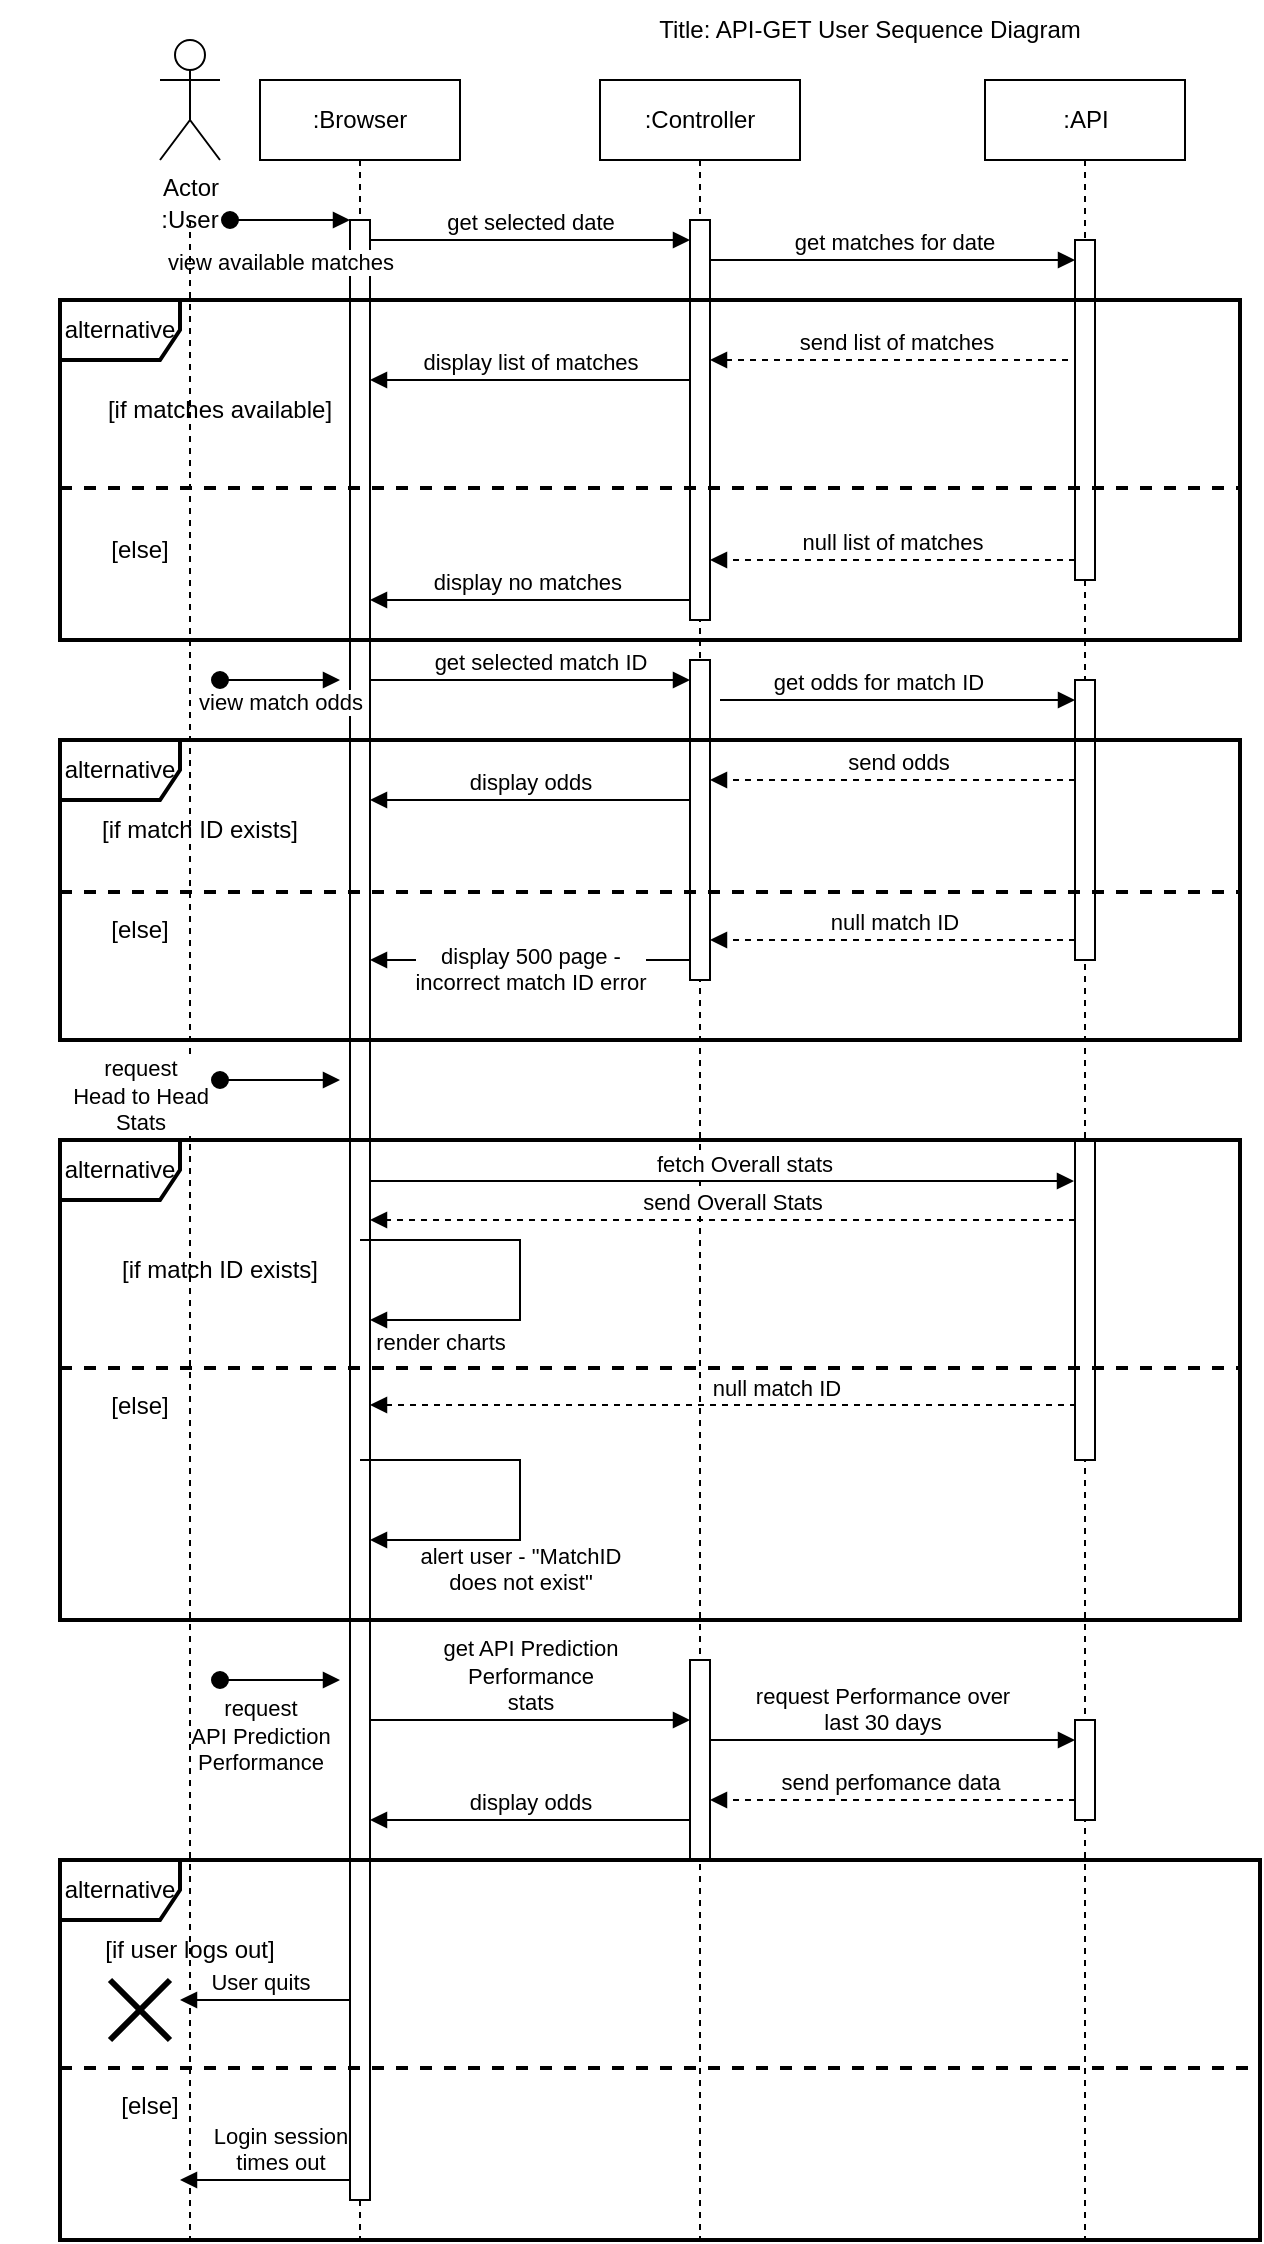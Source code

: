 <mxfile version="22.1.4" type="device">
  <diagram name="Page-1" id="2YBvvXClWsGukQMizWep">
    <mxGraphModel dx="2736" dy="850" grid="1" gridSize="10" guides="1" tooltips="1" connect="1" arrows="1" fold="1" page="1" pageScale="1" pageWidth="850" pageHeight="1100" math="0" shadow="0">
      <root>
        <mxCell id="0" />
        <mxCell id="1" parent="0" />
        <mxCell id="aM9ryv3xv72pqoxQDRHE-1" value=":Browser" style="shape=umlLifeline;perimeter=lifelinePerimeter;whiteSpace=wrap;html=1;container=0;dropTarget=0;collapsible=0;recursiveResize=0;outlineConnect=0;portConstraint=eastwest;newEdgeStyle={&quot;edgeStyle&quot;:&quot;elbowEdgeStyle&quot;,&quot;elbow&quot;:&quot;vertical&quot;,&quot;curved&quot;:0,&quot;rounded&quot;:0};" parent="1" vertex="1">
          <mxGeometry x="120" y="40" width="100" height="1080" as="geometry" />
        </mxCell>
        <mxCell id="aM9ryv3xv72pqoxQDRHE-2" value="" style="html=1;points=[];perimeter=orthogonalPerimeter;outlineConnect=0;targetShapes=umlLifeline;portConstraint=eastwest;newEdgeStyle={&quot;edgeStyle&quot;:&quot;elbowEdgeStyle&quot;,&quot;elbow&quot;:&quot;vertical&quot;,&quot;curved&quot;:0,&quot;rounded&quot;:0};" parent="aM9ryv3xv72pqoxQDRHE-1" vertex="1">
          <mxGeometry x="45" y="70" width="10" height="990" as="geometry" />
        </mxCell>
        <mxCell id="aM9ryv3xv72pqoxQDRHE-3" value="view available matches" style="html=1;verticalAlign=bottom;startArrow=oval;endArrow=block;startSize=8;edgeStyle=elbowEdgeStyle;elbow=vertical;curved=0;rounded=0;" parent="aM9ryv3xv72pqoxQDRHE-1" target="aM9ryv3xv72pqoxQDRHE-2" edge="1">
          <mxGeometry x="-0.167" y="-30" relative="1" as="geometry">
            <mxPoint x="-15" y="70" as="sourcePoint" />
            <mxPoint as="offset" />
          </mxGeometry>
        </mxCell>
        <mxCell id="aM9ryv3xv72pqoxQDRHE-5" value=":Controller" style="shape=umlLifeline;perimeter=lifelinePerimeter;whiteSpace=wrap;html=1;container=0;dropTarget=0;collapsible=0;recursiveResize=0;outlineConnect=0;portConstraint=eastwest;newEdgeStyle={&quot;edgeStyle&quot;:&quot;elbowEdgeStyle&quot;,&quot;elbow&quot;:&quot;vertical&quot;,&quot;curved&quot;:0,&quot;rounded&quot;:0};" parent="1" vertex="1">
          <mxGeometry x="290" y="40" width="100" height="1080" as="geometry" />
        </mxCell>
        <mxCell id="aM9ryv3xv72pqoxQDRHE-6" value="" style="html=1;points=[];perimeter=orthogonalPerimeter;outlineConnect=0;targetShapes=umlLifeline;portConstraint=eastwest;newEdgeStyle={&quot;edgeStyle&quot;:&quot;elbowEdgeStyle&quot;,&quot;elbow&quot;:&quot;vertical&quot;,&quot;curved&quot;:0,&quot;rounded&quot;:0};" parent="aM9ryv3xv72pqoxQDRHE-5" vertex="1">
          <mxGeometry x="45" y="70" width="10" height="200" as="geometry" />
        </mxCell>
        <mxCell id="OrdF2m3c7d5b41ScSv7x-12" value="" style="html=1;points=[];perimeter=orthogonalPerimeter;outlineConnect=0;targetShapes=umlLifeline;portConstraint=eastwest;newEdgeStyle={&quot;edgeStyle&quot;:&quot;elbowEdgeStyle&quot;,&quot;elbow&quot;:&quot;vertical&quot;,&quot;curved&quot;:0,&quot;rounded&quot;:0};" parent="aM9ryv3xv72pqoxQDRHE-5" vertex="1">
          <mxGeometry x="45" y="290" width="10" height="160" as="geometry" />
        </mxCell>
        <mxCell id="yX1dIPfe7l1RbMfc23V1-14" value="" style="html=1;points=[];perimeter=orthogonalPerimeter;outlineConnect=0;targetShapes=umlLifeline;portConstraint=eastwest;newEdgeStyle={&quot;edgeStyle&quot;:&quot;elbowEdgeStyle&quot;,&quot;elbow&quot;:&quot;vertical&quot;,&quot;curved&quot;:0,&quot;rounded&quot;:0};" parent="aM9ryv3xv72pqoxQDRHE-5" vertex="1">
          <mxGeometry x="45" y="790" width="10" height="100" as="geometry" />
        </mxCell>
        <mxCell id="aM9ryv3xv72pqoxQDRHE-7" value="get selected date" style="html=1;verticalAlign=bottom;endArrow=block;edgeStyle=elbowEdgeStyle;elbow=vertical;curved=0;rounded=0;" parent="1" source="aM9ryv3xv72pqoxQDRHE-2" target="aM9ryv3xv72pqoxQDRHE-6" edge="1">
          <mxGeometry relative="1" as="geometry">
            <mxPoint x="275" y="130" as="sourcePoint" />
            <Array as="points">
              <mxPoint x="260" y="120" />
            </Array>
            <mxPoint as="offset" />
          </mxGeometry>
        </mxCell>
        <mxCell id="aM9ryv3xv72pqoxQDRHE-9" value="display list of matches" style="html=1;verticalAlign=bottom;endArrow=block;edgeStyle=elbowEdgeStyle;elbow=vertical;curved=0;rounded=0;" parent="1" source="aM9ryv3xv72pqoxQDRHE-6" target="aM9ryv3xv72pqoxQDRHE-2" edge="1">
          <mxGeometry x="0.006" relative="1" as="geometry">
            <mxPoint x="330" y="190" as="sourcePoint" />
            <Array as="points">
              <mxPoint x="265" y="190" />
            </Array>
            <mxPoint x="180" y="190" as="targetPoint" />
            <mxPoint as="offset" />
          </mxGeometry>
        </mxCell>
        <mxCell id="u4AYVyYZ_51hJGVdpb2y-1" value="Title: API-GET User Sequence Diagram" style="text;html=1;strokeColor=none;fillColor=none;align=center;verticalAlign=middle;whiteSpace=wrap;rounded=0;" parent="1" vertex="1">
          <mxGeometry x="305" width="240" height="30" as="geometry" />
        </mxCell>
        <mxCell id="u4AYVyYZ_51hJGVdpb2y-6" value="get matches for date" style="html=1;verticalAlign=bottom;endArrow=block;edgeStyle=elbowEdgeStyle;elbow=vertical;curved=0;rounded=0;" parent="1" source="aM9ryv3xv72pqoxQDRHE-6" target="u4AYVyYZ_51hJGVdpb2y-13" edge="1">
          <mxGeometry relative="1" as="geometry">
            <mxPoint x="350" y="130" as="sourcePoint" />
            <Array as="points">
              <mxPoint x="445" y="130" />
            </Array>
            <mxPoint x="530" y="130" as="targetPoint" />
          </mxGeometry>
        </mxCell>
        <mxCell id="u4AYVyYZ_51hJGVdpb2y-8" value="send list of matches" style="html=1;verticalAlign=bottom;endArrow=block;edgeStyle=elbowEdgeStyle;elbow=horizontal;curved=0;rounded=0;dashed=1;" parent="1" target="aM9ryv3xv72pqoxQDRHE-6" edge="1">
          <mxGeometry relative="1" as="geometry">
            <mxPoint x="530" y="180" as="sourcePoint" />
            <Array as="points">
              <mxPoint x="455" y="180" />
            </Array>
            <mxPoint x="350" y="180" as="targetPoint" />
          </mxGeometry>
        </mxCell>
        <mxCell id="u4AYVyYZ_51hJGVdpb2y-12" value=":API" style="shape=umlLifeline;perimeter=lifelinePerimeter;whiteSpace=wrap;html=1;container=0;dropTarget=0;collapsible=0;recursiveResize=0;outlineConnect=0;portConstraint=eastwest;newEdgeStyle={&quot;edgeStyle&quot;:&quot;elbowEdgeStyle&quot;,&quot;elbow&quot;:&quot;vertical&quot;,&quot;curved&quot;:0,&quot;rounded&quot;:0};" parent="1" vertex="1">
          <mxGeometry x="482.5" y="40" width="100" height="1080" as="geometry" />
        </mxCell>
        <mxCell id="u4AYVyYZ_51hJGVdpb2y-13" value="" style="html=1;points=[];perimeter=orthogonalPerimeter;outlineConnect=0;targetShapes=umlLifeline;portConstraint=eastwest;newEdgeStyle={&quot;edgeStyle&quot;:&quot;elbowEdgeStyle&quot;,&quot;elbow&quot;:&quot;vertical&quot;,&quot;curved&quot;:0,&quot;rounded&quot;:0};" parent="u4AYVyYZ_51hJGVdpb2y-12" vertex="1">
          <mxGeometry x="45" y="80" width="10" height="170" as="geometry" />
        </mxCell>
        <mxCell id="OrdF2m3c7d5b41ScSv7x-13" value="" style="html=1;points=[];perimeter=orthogonalPerimeter;outlineConnect=0;targetShapes=umlLifeline;portConstraint=eastwest;newEdgeStyle={&quot;edgeStyle&quot;:&quot;elbowEdgeStyle&quot;,&quot;elbow&quot;:&quot;vertical&quot;,&quot;curved&quot;:0,&quot;rounded&quot;:0};" parent="u4AYVyYZ_51hJGVdpb2y-12" vertex="1">
          <mxGeometry x="45" y="300" width="10" height="140" as="geometry" />
        </mxCell>
        <mxCell id="yX1dIPfe7l1RbMfc23V1-2" value="" style="html=1;points=[];perimeter=orthogonalPerimeter;outlineConnect=0;targetShapes=umlLifeline;portConstraint=eastwest;newEdgeStyle={&quot;edgeStyle&quot;:&quot;elbowEdgeStyle&quot;,&quot;elbow&quot;:&quot;vertical&quot;,&quot;curved&quot;:0,&quot;rounded&quot;:0};" parent="u4AYVyYZ_51hJGVdpb2y-12" vertex="1">
          <mxGeometry x="45" y="530" width="10" height="160" as="geometry" />
        </mxCell>
        <mxCell id="yX1dIPfe7l1RbMfc23V1-17" value="" style="html=1;points=[];perimeter=orthogonalPerimeter;outlineConnect=0;targetShapes=umlLifeline;portConstraint=eastwest;newEdgeStyle={&quot;edgeStyle&quot;:&quot;elbowEdgeStyle&quot;,&quot;elbow&quot;:&quot;vertical&quot;,&quot;curved&quot;:0,&quot;rounded&quot;:0};" parent="u4AYVyYZ_51hJGVdpb2y-12" vertex="1">
          <mxGeometry x="45" y="820" width="10" height="50" as="geometry" />
        </mxCell>
        <mxCell id="u4AYVyYZ_51hJGVdpb2y-18" value="Actor" style="shape=umlActor;verticalLabelPosition=bottom;verticalAlign=top;html=1;outlineConnect=0;" parent="1" vertex="1">
          <mxGeometry x="70" y="20" width="30" height="60" as="geometry" />
        </mxCell>
        <mxCell id="u4AYVyYZ_51hJGVdpb2y-23" value=":User" style="shape=umlLifeline;perimeter=lifelinePerimeter;whiteSpace=wrap;html=1;container=0;dropTarget=0;collapsible=0;recursiveResize=0;outlineConnect=0;portConstraint=eastwest;newEdgeStyle={&quot;edgeStyle&quot;:&quot;elbowEdgeStyle&quot;,&quot;elbow&quot;:&quot;vertical&quot;,&quot;curved&quot;:0,&quot;rounded&quot;:0};size=0;" parent="1" vertex="1">
          <mxGeometry x="35" y="110" width="100" height="1010" as="geometry" />
        </mxCell>
        <mxCell id="yX1dIPfe7l1RbMfc23V1-22" value="" style="shape=umlDestroy;whiteSpace=wrap;html=1;strokeWidth=3;targetShapes=umlLifeline;" parent="u4AYVyYZ_51hJGVdpb2y-23" vertex="1">
          <mxGeometry x="10" y="880" width="30" height="30" as="geometry" />
        </mxCell>
        <mxCell id="OrdF2m3c7d5b41ScSv7x-3" value="alternative" style="shape=umlFrame;whiteSpace=wrap;html=1;pointerEvents=0;gradientColor=none;strokeWidth=2;" parent="1" vertex="1">
          <mxGeometry x="20" y="150" width="590" height="170" as="geometry" />
        </mxCell>
        <mxCell id="OrdF2m3c7d5b41ScSv7x-5" value="" style="line;strokeWidth=2;fillColor=none;align=left;verticalAlign=middle;spacingTop=-1;spacingLeft=3;spacingRight=3;rotatable=0;labelPosition=right;points=[];portConstraint=eastwest;strokeColor=inherit;dashed=1;" parent="1" vertex="1">
          <mxGeometry x="20" y="240" width="590" height="8" as="geometry" />
        </mxCell>
        <mxCell id="OrdF2m3c7d5b41ScSv7x-6" value="[if matches available]" style="text;html=1;strokeColor=none;fillColor=none;align=center;verticalAlign=middle;whiteSpace=wrap;rounded=0;" parent="1" vertex="1">
          <mxGeometry x="30" y="190" width="140" height="30" as="geometry" />
        </mxCell>
        <mxCell id="OrdF2m3c7d5b41ScSv7x-7" value="[else]" style="text;html=1;strokeColor=none;fillColor=none;align=center;verticalAlign=middle;whiteSpace=wrap;rounded=0;" parent="1" vertex="1">
          <mxGeometry x="-10" y="260" width="140" height="30" as="geometry" />
        </mxCell>
        <mxCell id="OrdF2m3c7d5b41ScSv7x-8" value="null list of matches" style="html=1;verticalAlign=bottom;endArrow=block;edgeStyle=elbowEdgeStyle;elbow=horizontal;curved=0;rounded=0;dashed=1;" parent="1" edge="1">
          <mxGeometry relative="1" as="geometry">
            <mxPoint x="527.5" y="280" as="sourcePoint" />
            <Array as="points">
              <mxPoint x="460" y="280" />
            </Array>
            <mxPoint x="345" y="280" as="targetPoint" />
          </mxGeometry>
        </mxCell>
        <mxCell id="OrdF2m3c7d5b41ScSv7x-9" value="display no matches&amp;nbsp;" style="html=1;verticalAlign=bottom;endArrow=block;edgeStyle=elbowEdgeStyle;elbow=vertical;curved=0;rounded=0;" parent="1" source="aM9ryv3xv72pqoxQDRHE-6" target="aM9ryv3xv72pqoxQDRHE-2" edge="1">
          <mxGeometry x="0.006" relative="1" as="geometry">
            <mxPoint x="330" y="300" as="sourcePoint" />
            <Array as="points">
              <mxPoint x="265" y="300" />
            </Array>
            <mxPoint x="180" y="300" as="targetPoint" />
            <mxPoint as="offset" />
          </mxGeometry>
        </mxCell>
        <mxCell id="OrdF2m3c7d5b41ScSv7x-10" value="view match odds" style="html=1;verticalAlign=bottom;startArrow=oval;endArrow=block;startSize=8;edgeStyle=elbowEdgeStyle;elbow=vertical;curved=0;rounded=0;" parent="1" edge="1">
          <mxGeometry y="-20" relative="1" as="geometry">
            <mxPoint x="100" y="340" as="sourcePoint" />
            <mxPoint x="160" y="340" as="targetPoint" />
            <mxPoint as="offset" />
          </mxGeometry>
        </mxCell>
        <mxCell id="OrdF2m3c7d5b41ScSv7x-14" value="get odds for match ID" style="html=1;verticalAlign=bottom;endArrow=block;edgeStyle=elbowEdgeStyle;elbow=vertical;curved=0;rounded=0;" parent="1" target="OrdF2m3c7d5b41ScSv7x-13" edge="1">
          <mxGeometry x="0.003" relative="1" as="geometry">
            <mxPoint x="370" y="350" as="sourcePoint" />
            <Array as="points">
              <mxPoint x="350" y="350" />
            </Array>
            <mxPoint x="517" y="349.5" as="targetPoint" />
            <mxPoint as="offset" />
          </mxGeometry>
        </mxCell>
        <mxCell id="OrdF2m3c7d5b41ScSv7x-15" value="send odds" style="html=1;verticalAlign=bottom;endArrow=block;edgeStyle=elbowEdgeStyle;elbow=vertical;curved=0;rounded=0;dashed=1;" parent="1" source="OrdF2m3c7d5b41ScSv7x-13" target="OrdF2m3c7d5b41ScSv7x-12" edge="1">
          <mxGeometry x="-0.027" relative="1" as="geometry">
            <mxPoint x="520" y="390" as="sourcePoint" />
            <Array as="points">
              <mxPoint x="460" y="390" />
            </Array>
            <mxPoint x="350" y="390" as="targetPoint" />
            <mxPoint as="offset" />
          </mxGeometry>
        </mxCell>
        <mxCell id="OrdF2m3c7d5b41ScSv7x-17" value="display 500 page - &lt;br&gt;incorrect match ID error" style="html=1;verticalAlign=bottom;endArrow=block;edgeStyle=elbowEdgeStyle;elbow=vertical;curved=0;rounded=0;" parent="1" source="OrdF2m3c7d5b41ScSv7x-12" target="aM9ryv3xv72pqoxQDRHE-2" edge="1">
          <mxGeometry y="20" relative="1" as="geometry">
            <mxPoint x="330" y="480" as="sourcePoint" />
            <Array as="points">
              <mxPoint x="260" y="480" />
            </Array>
            <mxPoint x="180" y="480" as="targetPoint" />
            <mxPoint as="offset" />
          </mxGeometry>
        </mxCell>
        <mxCell id="OrdF2m3c7d5b41ScSv7x-18" value="null match ID" style="html=1;verticalAlign=bottom;endArrow=block;edgeStyle=elbowEdgeStyle;elbow=horizontal;curved=0;rounded=0;dashed=1;" parent="1" source="OrdF2m3c7d5b41ScSv7x-13" target="OrdF2m3c7d5b41ScSv7x-12" edge="1">
          <mxGeometry x="-0.003" relative="1" as="geometry">
            <mxPoint x="516.5" y="470" as="sourcePoint" />
            <Array as="points">
              <mxPoint x="449" y="470" />
            </Array>
            <mxPoint x="350" y="470" as="targetPoint" />
            <mxPoint as="offset" />
          </mxGeometry>
        </mxCell>
        <mxCell id="OrdF2m3c7d5b41ScSv7x-19" value="alternative" style="shape=umlFrame;whiteSpace=wrap;html=1;pointerEvents=0;gradientColor=none;strokeWidth=2;" parent="1" vertex="1">
          <mxGeometry x="20" y="370" width="590" height="150" as="geometry" />
        </mxCell>
        <mxCell id="OrdF2m3c7d5b41ScSv7x-20" value="[if match ID exists]" style="text;html=1;strokeColor=none;fillColor=none;align=center;verticalAlign=middle;whiteSpace=wrap;rounded=0;" parent="1" vertex="1">
          <mxGeometry x="20" y="400" width="140" height="30" as="geometry" />
        </mxCell>
        <mxCell id="OrdF2m3c7d5b41ScSv7x-21" value="[else]" style="text;html=1;strokeColor=none;fillColor=none;align=center;verticalAlign=middle;whiteSpace=wrap;rounded=0;" parent="1" vertex="1">
          <mxGeometry x="-10" y="450" width="140" height="30" as="geometry" />
        </mxCell>
        <mxCell id="OrdF2m3c7d5b41ScSv7x-22" value="" style="line;strokeWidth=2;fillColor=none;align=left;verticalAlign=middle;spacingTop=-1;spacingLeft=3;spacingRight=3;rotatable=0;labelPosition=right;points=[];portConstraint=eastwest;strokeColor=inherit;dashed=1;" parent="1" vertex="1">
          <mxGeometry x="20" y="442" width="590" height="8" as="geometry" />
        </mxCell>
        <mxCell id="OrdF2m3c7d5b41ScSv7x-23" value="display odds" style="html=1;verticalAlign=bottom;endArrow=block;edgeStyle=elbowEdgeStyle;elbow=vertical;curved=0;rounded=0;" parent="1" source="OrdF2m3c7d5b41ScSv7x-12" target="aM9ryv3xv72pqoxQDRHE-2" edge="1">
          <mxGeometry x="0.006" relative="1" as="geometry">
            <mxPoint x="310" y="400" as="sourcePoint" />
            <Array as="points">
              <mxPoint x="280" y="400" />
            </Array>
            <mxPoint x="180" y="400" as="targetPoint" />
            <mxPoint as="offset" />
          </mxGeometry>
        </mxCell>
        <mxCell id="OrdF2m3c7d5b41ScSv7x-24" value="get selected match ID" style="html=1;verticalAlign=bottom;endArrow=block;edgeStyle=elbowEdgeStyle;elbow=vertical;curved=0;rounded=0;" parent="1" source="aM9ryv3xv72pqoxQDRHE-2" target="OrdF2m3c7d5b41ScSv7x-12" edge="1">
          <mxGeometry x="0.062" relative="1" as="geometry">
            <mxPoint x="180" y="340" as="sourcePoint" />
            <Array as="points">
              <mxPoint x="255" y="340" />
            </Array>
            <mxPoint as="offset" />
            <mxPoint x="330" y="340" as="targetPoint" />
          </mxGeometry>
        </mxCell>
        <mxCell id="yX1dIPfe7l1RbMfc23V1-1" value="request&lt;br&gt;Head to Head&lt;br&gt;Stats" style="html=1;verticalAlign=bottom;startArrow=oval;endArrow=block;startSize=8;edgeStyle=elbowEdgeStyle;elbow=vertical;curved=0;rounded=0;" parent="1" edge="1">
          <mxGeometry x="-1" y="-50" relative="1" as="geometry">
            <mxPoint x="100" y="540" as="sourcePoint" />
            <mxPoint x="160" y="540" as="targetPoint" />
            <mxPoint x="-40" y="-20" as="offset" />
          </mxGeometry>
        </mxCell>
        <mxCell id="yX1dIPfe7l1RbMfc23V1-3" value="fetch Overall stats" style="html=1;verticalAlign=bottom;endArrow=block;edgeStyle=elbowEdgeStyle;elbow=vertical;curved=0;rounded=0;" parent="1" source="aM9ryv3xv72pqoxQDRHE-2" edge="1">
          <mxGeometry x="0.062" relative="1" as="geometry">
            <mxPoint x="190" y="590" as="sourcePoint" />
            <Array as="points" />
            <mxPoint as="offset" />
            <mxPoint x="527" y="590.5" as="targetPoint" />
          </mxGeometry>
        </mxCell>
        <mxCell id="yX1dIPfe7l1RbMfc23V1-4" value="send Overall Stats" style="html=1;verticalAlign=bottom;endArrow=block;edgeStyle=elbowEdgeStyle;elbow=vertical;curved=0;rounded=0;dashed=1;" parent="1" source="yX1dIPfe7l1RbMfc23V1-2" target="aM9ryv3xv72pqoxQDRHE-2" edge="1">
          <mxGeometry x="-0.027" relative="1" as="geometry">
            <mxPoint x="523.5" y="610" as="sourcePoint" />
            <Array as="points">
              <mxPoint x="455.5" y="610" />
            </Array>
            <mxPoint x="190" y="610" as="targetPoint" />
            <mxPoint as="offset" />
          </mxGeometry>
        </mxCell>
        <mxCell id="yX1dIPfe7l1RbMfc23V1-6" value="render charts" style="html=1;verticalAlign=bottom;endArrow=block;curved=0;rounded=0;" parent="1" target="aM9ryv3xv72pqoxQDRHE-2" edge="1">
          <mxGeometry x="0.641" y="20" width="80" relative="1" as="geometry">
            <mxPoint x="170" y="620" as="sourcePoint" />
            <mxPoint x="170" y="640" as="targetPoint" />
            <Array as="points">
              <mxPoint x="250" y="620" />
              <mxPoint x="250" y="660" />
              <mxPoint x="210" y="660" />
            </Array>
            <mxPoint as="offset" />
          </mxGeometry>
        </mxCell>
        <mxCell id="yX1dIPfe7l1RbMfc23V1-7" value="alternative" style="shape=umlFrame;whiteSpace=wrap;html=1;pointerEvents=0;gradientColor=none;strokeWidth=2;" parent="1" vertex="1">
          <mxGeometry x="20" y="570" width="590" height="240" as="geometry" />
        </mxCell>
        <mxCell id="yX1dIPfe7l1RbMfc23V1-8" value="" style="line;strokeWidth=2;fillColor=none;align=left;verticalAlign=middle;spacingTop=-1;spacingLeft=3;spacingRight=3;rotatable=0;labelPosition=right;points=[];portConstraint=eastwest;strokeColor=inherit;dashed=1;" parent="1" vertex="1">
          <mxGeometry x="20" y="680" width="590" height="8" as="geometry" />
        </mxCell>
        <mxCell id="yX1dIPfe7l1RbMfc23V1-9" value="[if match ID exists]" style="text;html=1;strokeColor=none;fillColor=none;align=center;verticalAlign=middle;whiteSpace=wrap;rounded=0;" parent="1" vertex="1">
          <mxGeometry x="30" y="620" width="140" height="30" as="geometry" />
        </mxCell>
        <mxCell id="yX1dIPfe7l1RbMfc23V1-10" value="[else]" style="text;html=1;strokeColor=none;fillColor=none;align=center;verticalAlign=middle;whiteSpace=wrap;rounded=0;" parent="1" vertex="1">
          <mxGeometry x="-10" y="688" width="140" height="30" as="geometry" />
        </mxCell>
        <mxCell id="yX1dIPfe7l1RbMfc23V1-11" value="null match ID" style="html=1;verticalAlign=bottom;endArrow=block;edgeStyle=elbowEdgeStyle;elbow=horizontal;curved=0;rounded=0;dashed=1;" parent="1" target="aM9ryv3xv72pqoxQDRHE-2" edge="1">
          <mxGeometry x="-0.147" relative="1" as="geometry">
            <mxPoint x="528" y="702.5" as="sourcePoint" />
            <Array as="points">
              <mxPoint x="449" y="702.5" />
            </Array>
            <mxPoint x="180" y="702.5" as="targetPoint" />
            <mxPoint as="offset" />
          </mxGeometry>
        </mxCell>
        <mxCell id="yX1dIPfe7l1RbMfc23V1-12" value="alert user - &quot;MatchID&lt;br&gt;does not exist&quot;" style="html=1;verticalAlign=bottom;endArrow=block;curved=0;rounded=0;" parent="1" edge="1">
          <mxGeometry x="0.231" y="30" width="80" relative="1" as="geometry">
            <mxPoint x="170" y="730" as="sourcePoint" />
            <mxPoint x="175" y="770" as="targetPoint" />
            <Array as="points">
              <mxPoint x="250" y="730" />
              <mxPoint x="250" y="770" />
              <mxPoint x="210" y="770" />
            </Array>
            <mxPoint as="offset" />
          </mxGeometry>
        </mxCell>
        <mxCell id="yX1dIPfe7l1RbMfc23V1-13" value="request&lt;br&gt;API Prediction&lt;br&gt;Performance" style="html=1;verticalAlign=bottom;startArrow=oval;endArrow=block;startSize=8;edgeStyle=elbowEdgeStyle;elbow=vertical;curved=0;rounded=0;" parent="1" edge="1">
          <mxGeometry x="-0.333" y="-50" relative="1" as="geometry">
            <mxPoint x="100" y="840" as="sourcePoint" />
            <mxPoint x="160" y="840" as="targetPoint" />
            <mxPoint as="offset" />
          </mxGeometry>
        </mxCell>
        <mxCell id="yX1dIPfe7l1RbMfc23V1-15" value="get API Prediction &lt;br&gt;Performance&lt;br&gt;stats" style="html=1;verticalAlign=bottom;endArrow=block;edgeStyle=elbowEdgeStyle;elbow=vertical;curved=0;rounded=0;" parent="1" source="aM9ryv3xv72pqoxQDRHE-2" target="yX1dIPfe7l1RbMfc23V1-14" edge="1">
          <mxGeometry relative="1" as="geometry">
            <mxPoint x="180" y="860" as="sourcePoint" />
            <Array as="points">
              <mxPoint x="255" y="860" />
            </Array>
            <mxPoint as="offset" />
            <mxPoint x="330" y="860" as="targetPoint" />
          </mxGeometry>
        </mxCell>
        <mxCell id="yX1dIPfe7l1RbMfc23V1-16" value="request Performance over&lt;br&gt;last 30 days" style="html=1;verticalAlign=bottom;endArrow=block;edgeStyle=elbowEdgeStyle;elbow=vertical;curved=0;rounded=0;" parent="1" target="yX1dIPfe7l1RbMfc23V1-17" edge="1">
          <mxGeometry x="-0.062" relative="1" as="geometry">
            <mxPoint x="345" y="870" as="sourcePoint" />
            <Array as="points">
              <mxPoint x="430" y="870" />
            </Array>
            <mxPoint as="offset" />
            <mxPoint x="510" y="870" as="targetPoint" />
          </mxGeometry>
        </mxCell>
        <mxCell id="yX1dIPfe7l1RbMfc23V1-18" value="send perfomance data" style="html=1;verticalAlign=bottom;endArrow=block;edgeStyle=elbowEdgeStyle;elbow=vertical;curved=0;rounded=0;dashed=1;" parent="1" source="yX1dIPfe7l1RbMfc23V1-17" target="yX1dIPfe7l1RbMfc23V1-14" edge="1">
          <mxGeometry x="0.016" relative="1" as="geometry">
            <mxPoint x="520" y="900" as="sourcePoint" />
            <Array as="points">
              <mxPoint x="465" y="900" />
            </Array>
            <mxPoint x="350" y="900" as="targetPoint" />
            <mxPoint as="offset" />
          </mxGeometry>
        </mxCell>
        <mxCell id="yX1dIPfe7l1RbMfc23V1-19" value="display odds" style="html=1;verticalAlign=bottom;endArrow=block;edgeStyle=elbowEdgeStyle;elbow=vertical;curved=0;rounded=0;" parent="1" source="yX1dIPfe7l1RbMfc23V1-14" target="aM9ryv3xv72pqoxQDRHE-2" edge="1">
          <mxGeometry x="0.006" relative="1" as="geometry">
            <mxPoint x="330" y="910" as="sourcePoint" />
            <Array as="points">
              <mxPoint x="275" y="910" />
            </Array>
            <mxPoint x="180" y="910" as="targetPoint" />
            <mxPoint as="offset" />
          </mxGeometry>
        </mxCell>
        <mxCell id="yX1dIPfe7l1RbMfc23V1-21" value="User quits" style="html=1;verticalAlign=bottom;endArrow=block;curved=0;rounded=0;" parent="1" source="aM9ryv3xv72pqoxQDRHE-2" edge="1">
          <mxGeometry x="0.059" width="80" relative="1" as="geometry">
            <mxPoint x="160" y="1000" as="sourcePoint" />
            <mxPoint x="80" y="1000" as="targetPoint" />
            <mxPoint as="offset" />
          </mxGeometry>
        </mxCell>
        <mxCell id="yX1dIPfe7l1RbMfc23V1-23" value="alternative" style="shape=umlFrame;whiteSpace=wrap;html=1;pointerEvents=0;gradientColor=none;strokeWidth=2;" parent="1" vertex="1">
          <mxGeometry x="20" y="930" width="600" height="190" as="geometry" />
        </mxCell>
        <mxCell id="yX1dIPfe7l1RbMfc23V1-24" value="Login session&lt;br&gt;times out" style="html=1;verticalAlign=bottom;endArrow=block;curved=0;rounded=0;" parent="1" source="aM9ryv3xv72pqoxQDRHE-2" edge="1">
          <mxGeometry x="-0.176" width="80" relative="1" as="geometry">
            <mxPoint x="160" y="1090" as="sourcePoint" />
            <mxPoint x="80" y="1090" as="targetPoint" />
            <mxPoint as="offset" />
          </mxGeometry>
        </mxCell>
        <mxCell id="yX1dIPfe7l1RbMfc23V1-27" value="" style="line;strokeWidth=2;fillColor=none;align=left;verticalAlign=middle;spacingTop=-1;spacingLeft=3;spacingRight=3;rotatable=0;labelPosition=right;points=[];portConstraint=eastwest;strokeColor=inherit;dashed=1;" parent="1" vertex="1">
          <mxGeometry x="20" y="1030" width="600" height="8" as="geometry" />
        </mxCell>
        <mxCell id="yX1dIPfe7l1RbMfc23V1-28" value="[if user logs out]" style="text;html=1;strokeColor=none;fillColor=none;align=center;verticalAlign=middle;whiteSpace=wrap;rounded=0;" parent="1" vertex="1">
          <mxGeometry x="15" y="960" width="140" height="30" as="geometry" />
        </mxCell>
        <mxCell id="yX1dIPfe7l1RbMfc23V1-29" value="[else]" style="text;html=1;strokeColor=none;fillColor=none;align=center;verticalAlign=middle;whiteSpace=wrap;rounded=0;" parent="1" vertex="1">
          <mxGeometry x="-5" y="1038" width="140" height="30" as="geometry" />
        </mxCell>
      </root>
    </mxGraphModel>
  </diagram>
</mxfile>
